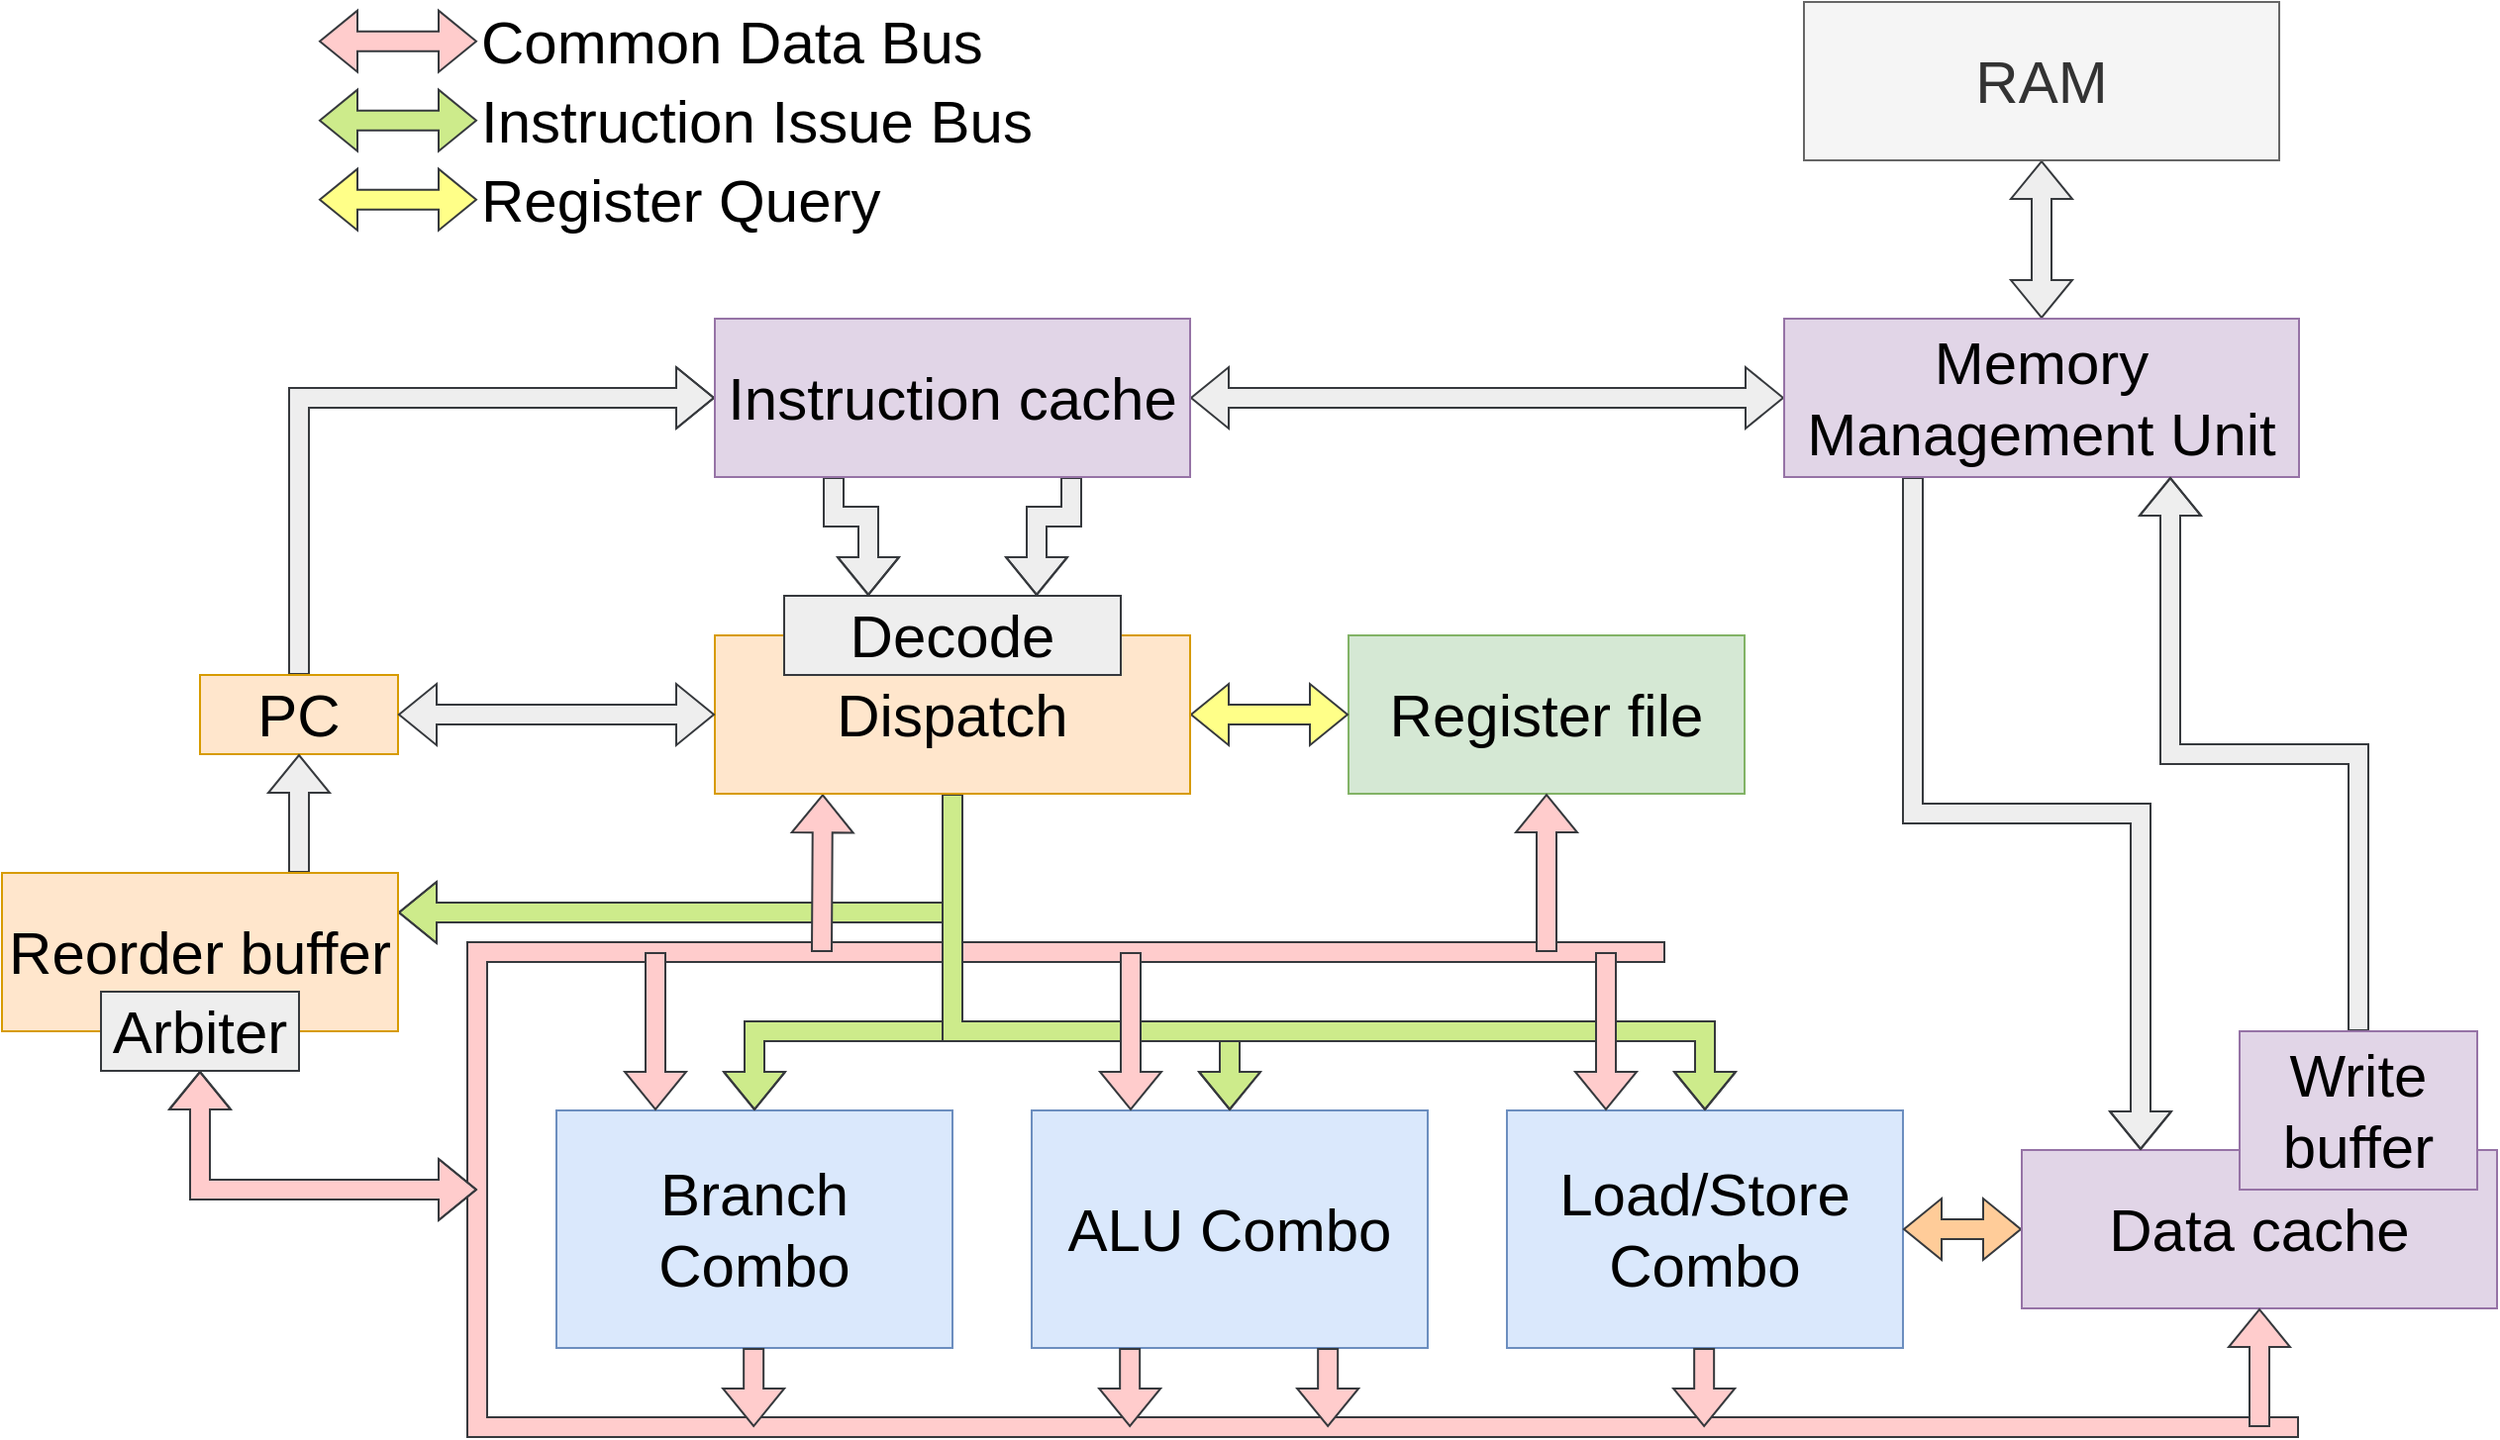 <mxfile version="20.8.10" type="device"><diagram name="Page-1" id="BTzOVjzYIIMB5K62f67U"><mxGraphModel dx="2066" dy="1179" grid="1" gridSize="10" guides="1" tooltips="1" connect="1" arrows="1" fold="1" page="1" pageScale="1" pageWidth="850" pageHeight="1100" math="0" shadow="0"><root><mxCell id="0"/><mxCell id="1" parent="0"/><mxCell id="xuS4ebwscEs7j9Bde-gz-84" style="edgeStyle=orthogonalEdgeStyle;shape=flexArrow;rounded=0;orthogonalLoop=1;jettySize=auto;html=1;exitX=0.5;exitY=1;exitDx=0;exitDy=0;entryX=1;entryY=0.25;entryDx=0;entryDy=0;fillColor=#cdeb8b;strokeColor=#36393d;" parent="1" source="xuS4ebwscEs7j9Bde-gz-7" target="xuS4ebwscEs7j9Bde-gz-21" edge="1"><mxGeometry relative="1" as="geometry"><Array as="points"><mxPoint x="520" y="460"/></Array></mxGeometry></mxCell><mxCell id="xuS4ebwscEs7j9Bde-gz-55" value="" style="shape=flexArrow;endArrow=none;startArrow=none;html=1;rounded=0;startFill=0;endFill=0;fillColor=#ffcccc;strokeColor=#36393d;" parent="1" edge="1"><mxGeometry width="100" height="100" relative="1" as="geometry"><mxPoint x="1200" y="720" as="sourcePoint"/><mxPoint x="880" y="480" as="targetPoint"/><Array as="points"><mxPoint x="280" y="720"/><mxPoint x="280" y="480"/></Array></mxGeometry></mxCell><mxCell id="xuS4ebwscEs7j9Bde-gz-20" style="edgeStyle=orthogonalEdgeStyle;shape=flexArrow;rounded=0;orthogonalLoop=1;jettySize=auto;html=1;exitX=0.5;exitY=0;exitDx=0;exitDy=0;entryX=0;entryY=0.5;entryDx=0;entryDy=0;fontSize=30;fillColor=#eeeeee;strokeColor=#36393d;" parent="1" source="xuS4ebwscEs7j9Bde-gz-1" target="xuS4ebwscEs7j9Bde-gz-17" edge="1"><mxGeometry relative="1" as="geometry"/></mxCell><mxCell id="xuS4ebwscEs7j9Bde-gz-1" value="&lt;font style=&quot;font-size: 30px;&quot;&gt;PC&lt;/font&gt;" style="rounded=0;whiteSpace=wrap;html=1;fillColor=#ffe6cc;strokeColor=#d79b00;fontSize=30;" parent="1" vertex="1"><mxGeometry x="140" y="340" width="100" height="40" as="geometry"/></mxCell><mxCell id="xuS4ebwscEs7j9Bde-gz-18" style="edgeStyle=orthogonalEdgeStyle;shape=flexArrow;rounded=0;orthogonalLoop=1;jettySize=auto;html=1;exitX=0.25;exitY=1;exitDx=0;exitDy=0;entryX=0.25;entryY=0;entryDx=0;entryDy=0;fontSize=30;fillColor=#eeeeee;strokeColor=#36393d;" parent="1" source="xuS4ebwscEs7j9Bde-gz-17" target="xuS4ebwscEs7j9Bde-gz-6" edge="1"><mxGeometry relative="1" as="geometry"><Array as="points"><mxPoint x="460" y="260"/><mxPoint x="478" y="260"/></Array></mxGeometry></mxCell><mxCell id="xuS4ebwscEs7j9Bde-gz-19" style="edgeStyle=orthogonalEdgeStyle;shape=flexArrow;rounded=0;orthogonalLoop=1;jettySize=auto;html=1;exitX=0.75;exitY=1;exitDx=0;exitDy=0;entryX=0.75;entryY=0;entryDx=0;entryDy=0;fontSize=30;fillColor=#eeeeee;strokeColor=#36393d;" parent="1" source="xuS4ebwscEs7j9Bde-gz-17" target="xuS4ebwscEs7j9Bde-gz-6" edge="1"><mxGeometry relative="1" as="geometry"><Array as="points"><mxPoint x="580" y="260"/><mxPoint x="563" y="260"/></Array></mxGeometry></mxCell><mxCell id="xuS4ebwscEs7j9Bde-gz-43" style="edgeStyle=orthogonalEdgeStyle;shape=flexArrow;rounded=0;orthogonalLoop=1;jettySize=auto;html=1;exitX=1;exitY=0.5;exitDx=0;exitDy=0;entryX=0;entryY=0.5;entryDx=0;entryDy=0;startArrow=block;fillColor=#eeeeee;strokeColor=#36393d;" parent="1" source="xuS4ebwscEs7j9Bde-gz-17" target="xuS4ebwscEs7j9Bde-gz-40" edge="1"><mxGeometry relative="1" as="geometry"/></mxCell><mxCell id="xuS4ebwscEs7j9Bde-gz-17" value="&lt;font style=&quot;font-size: 30px;&quot;&gt;Instruction cache&lt;/font&gt;" style="rounded=0;whiteSpace=wrap;html=1;fillColor=#e1d5e7;strokeColor=#9673a6;fontSize=30;" parent="1" vertex="1"><mxGeometry x="400" y="160" width="240" height="80" as="geometry"/></mxCell><mxCell id="xuS4ebwscEs7j9Bde-gz-22" style="edgeStyle=orthogonalEdgeStyle;shape=flexArrow;rounded=0;orthogonalLoop=1;jettySize=auto;html=1;exitX=0.75;exitY=0;exitDx=0;exitDy=0;entryX=0.5;entryY=1;entryDx=0;entryDy=0;fontSize=30;fillColor=#eeeeee;strokeColor=#36393d;" parent="1" source="xuS4ebwscEs7j9Bde-gz-21" target="xuS4ebwscEs7j9Bde-gz-1" edge="1"><mxGeometry relative="1" as="geometry"/></mxCell><mxCell id="xuS4ebwscEs7j9Bde-gz-57" style="edgeStyle=orthogonalEdgeStyle;shape=flexArrow;rounded=0;orthogonalLoop=1;jettySize=auto;html=1;exitX=0.5;exitY=1;exitDx=0;exitDy=0;startArrow=block;fillColor=#ffcccc;strokeColor=#36393d;" parent="1" source="xuS4ebwscEs7j9Bde-gz-70" edge="1"><mxGeometry relative="1" as="geometry"><mxPoint x="280" y="600" as="targetPoint"/><Array as="points"><mxPoint x="140" y="600"/></Array></mxGeometry></mxCell><mxCell id="xuS4ebwscEs7j9Bde-gz-21" value="&lt;font style=&quot;font-size: 30px;&quot;&gt;Reorder buffer&lt;/font&gt;" style="rounded=0;whiteSpace=wrap;html=1;fillColor=#ffe6cc;strokeColor=#d79b00;fontSize=30;" parent="1" vertex="1"><mxGeometry x="40" y="440" width="200" height="80" as="geometry"/></mxCell><mxCell id="xuS4ebwscEs7j9Bde-gz-23" value="&lt;font style=&quot;font-size: 30px;&quot;&gt;Register file&lt;/font&gt;" style="rounded=0;whiteSpace=wrap;html=1;fillColor=#d5e8d4;strokeColor=#82b366;fontSize=30;" parent="1" vertex="1"><mxGeometry x="720" y="320" width="200" height="80" as="geometry"/></mxCell><mxCell id="xuS4ebwscEs7j9Bde-gz-24" style="edgeStyle=orthogonalEdgeStyle;shape=flexArrow;rounded=0;orthogonalLoop=1;jettySize=auto;html=1;exitX=1;exitY=0.5;exitDx=0;exitDy=0;entryX=0;entryY=0.5;entryDx=0;entryDy=0;startArrow=block;fontSize=30;fillColor=#ffff88;strokeColor=#36393d;" parent="1" source="xuS4ebwscEs7j9Bde-gz-7" target="xuS4ebwscEs7j9Bde-gz-23" edge="1"><mxGeometry relative="1" as="geometry"/></mxCell><mxCell id="xuS4ebwscEs7j9Bde-gz-25" value="&lt;font style=&quot;font-size: 30px;&quot;&gt;Branch Combo&lt;/font&gt;" style="rounded=0;whiteSpace=wrap;html=1;fillColor=#dae8fc;strokeColor=#6c8ebf;fontSize=30;" parent="1" vertex="1"><mxGeometry x="320" y="560" width="200" height="120" as="geometry"/></mxCell><mxCell id="xuS4ebwscEs7j9Bde-gz-28" value="&lt;font style=&quot;font-size: 30px;&quot;&gt;ALU Combo&lt;/font&gt;" style="rounded=0;whiteSpace=wrap;html=1;fillColor=#dae8fc;strokeColor=#6c8ebf;fontSize=30;" parent="1" vertex="1"><mxGeometry x="560" y="560" width="200" height="120" as="geometry"/></mxCell><mxCell id="xuS4ebwscEs7j9Bde-gz-29" value="&lt;font style=&quot;font-size: 30px;&quot;&gt;Load/Store Combo&lt;/font&gt;" style="rounded=0;whiteSpace=wrap;html=1;fillColor=#dae8fc;strokeColor=#6c8ebf;fontSize=30;" parent="1" vertex="1"><mxGeometry x="800" y="560" width="200" height="120" as="geometry"/></mxCell><mxCell id="xuS4ebwscEs7j9Bde-gz-39" style="edgeStyle=orthogonalEdgeStyle;shape=flexArrow;rounded=0;orthogonalLoop=1;jettySize=auto;html=1;exitX=1;exitY=0.5;exitDx=0;exitDy=0;entryX=0;entryY=0.5;entryDx=0;entryDy=0;startArrow=block;fillColor=#ffcc99;strokeColor=#36393d;" parent="1" source="xuS4ebwscEs7j9Bde-gz-29" target="xuS4ebwscEs7j9Bde-gz-38" edge="1"><mxGeometry relative="1" as="geometry"><mxPoint x="980" y="720" as="sourcePoint"/></mxGeometry></mxCell><mxCell id="xuS4ebwscEs7j9Bde-gz-38" value="&lt;font style=&quot;font-size: 30px;&quot;&gt;Data cache&lt;/font&gt;" style="rounded=0;whiteSpace=wrap;html=1;fillColor=#e1d5e7;strokeColor=#9673a6;fontSize=30;" parent="1" vertex="1"><mxGeometry x="1060" y="580" width="240" height="80" as="geometry"/></mxCell><mxCell id="xuS4ebwscEs7j9Bde-gz-45" style="edgeStyle=orthogonalEdgeStyle;shape=flexArrow;rounded=0;orthogonalLoop=1;jettySize=auto;html=1;exitX=0.25;exitY=1;exitDx=0;exitDy=0;entryX=0.25;entryY=0;entryDx=0;entryDy=0;startArrow=none;startFill=0;fillColor=#eeeeee;strokeColor=#36393d;" parent="1" source="xuS4ebwscEs7j9Bde-gz-40" target="xuS4ebwscEs7j9Bde-gz-38" edge="1"><mxGeometry relative="1" as="geometry"/></mxCell><mxCell id="xuS4ebwscEs7j9Bde-gz-51" style="edgeStyle=orthogonalEdgeStyle;shape=flexArrow;rounded=0;orthogonalLoop=1;jettySize=auto;html=1;exitX=0.5;exitY=0;exitDx=0;exitDy=0;entryX=0.5;entryY=1;entryDx=0;entryDy=0;startArrow=block;fillColor=#eeeeee;strokeColor=#36393d;" parent="1" source="xuS4ebwscEs7j9Bde-gz-40" target="xuS4ebwscEs7j9Bde-gz-50" edge="1"><mxGeometry relative="1" as="geometry"/></mxCell><mxCell id="xuS4ebwscEs7j9Bde-gz-40" value="&lt;font style=&quot;font-size: 30px;&quot;&gt;Memory Management Unit&lt;/font&gt;" style="rounded=0;whiteSpace=wrap;html=1;fillColor=#e1d5e7;strokeColor=#9673a6;fontSize=30;" parent="1" vertex="1"><mxGeometry x="940" y="160" width="260" height="80" as="geometry"/></mxCell><mxCell id="xuS4ebwscEs7j9Bde-gz-47" style="edgeStyle=orthogonalEdgeStyle;shape=flexArrow;rounded=0;orthogonalLoop=1;jettySize=auto;html=1;exitX=0.5;exitY=0;exitDx=0;exitDy=0;entryX=0.75;entryY=1;entryDx=0;entryDy=0;fillColor=#eeeeee;strokeColor=#36393d;" parent="1" source="xuS4ebwscEs7j9Bde-gz-44" target="xuS4ebwscEs7j9Bde-gz-40" edge="1"><mxGeometry relative="1" as="geometry"/></mxCell><mxCell id="xuS4ebwscEs7j9Bde-gz-44" value="&lt;font style=&quot;font-size: 30px;&quot;&gt;Write buffer&lt;/font&gt;" style="rounded=0;whiteSpace=wrap;html=1;fillColor=#e1d5e7;strokeColor=#9673a6;fontSize=30;" parent="1" vertex="1"><mxGeometry x="1170" y="520" width="120" height="80" as="geometry"/></mxCell><mxCell id="xuS4ebwscEs7j9Bde-gz-50" value="&lt;font style=&quot;font-size: 30px;&quot;&gt;RAM&lt;/font&gt;" style="rounded=0;whiteSpace=wrap;html=1;fillColor=#f5f5f5;strokeColor=#666666;fontSize=30;fontColor=#333333;" parent="1" vertex="1"><mxGeometry x="950" width="240" height="80" as="geometry"/></mxCell><mxCell id="xuS4ebwscEs7j9Bde-gz-52" style="edgeStyle=orthogonalEdgeStyle;shape=flexArrow;rounded=0;orthogonalLoop=1;jettySize=auto;html=1;exitX=0.5;exitY=1;exitDx=0;exitDy=0;entryX=0.5;entryY=0;entryDx=0;entryDy=0;fillColor=#cdeb8b;strokeColor=#36393d;" parent="1" source="xuS4ebwscEs7j9Bde-gz-7" target="xuS4ebwscEs7j9Bde-gz-25" edge="1"><mxGeometry relative="1" as="geometry"><Array as="points"><mxPoint x="520" y="520"/><mxPoint x="420" y="520"/></Array></mxGeometry></mxCell><mxCell id="xuS4ebwscEs7j9Bde-gz-53" style="edgeStyle=orthogonalEdgeStyle;shape=flexArrow;rounded=0;orthogonalLoop=1;jettySize=auto;html=1;exitX=0.5;exitY=1;exitDx=0;exitDy=0;entryX=0.5;entryY=0;entryDx=0;entryDy=0;fillColor=#cdeb8b;strokeColor=#36393d;" parent="1" source="xuS4ebwscEs7j9Bde-gz-7" target="xuS4ebwscEs7j9Bde-gz-28" edge="1"><mxGeometry relative="1" as="geometry"><Array as="points"><mxPoint x="520" y="520"/><mxPoint x="660" y="520"/></Array></mxGeometry></mxCell><mxCell id="xuS4ebwscEs7j9Bde-gz-54" style="edgeStyle=orthogonalEdgeStyle;shape=flexArrow;rounded=0;orthogonalLoop=1;jettySize=auto;html=1;exitX=0.5;exitY=1;exitDx=0;exitDy=0;entryX=0.5;entryY=0;entryDx=0;entryDy=0;fillColor=#cdeb8b;strokeColor=#36393d;" parent="1" source="xuS4ebwscEs7j9Bde-gz-7" target="xuS4ebwscEs7j9Bde-gz-29" edge="1"><mxGeometry relative="1" as="geometry"><Array as="points"><mxPoint x="520" y="520"/><mxPoint x="900" y="520"/></Array></mxGeometry></mxCell><mxCell id="xuS4ebwscEs7j9Bde-gz-58" value="" style="shape=flexArrow;endArrow=block;startArrow=none;html=1;rounded=0;entryX=0.25;entryY=0;entryDx=0;entryDy=0;endFill=0;startFill=0;fillColor=#ffcccc;strokeColor=#36393d;" parent="1" target="xuS4ebwscEs7j9Bde-gz-25" edge="1"><mxGeometry width="100" height="100" relative="1" as="geometry"><mxPoint x="370" y="480" as="sourcePoint"/><mxPoint x="610" y="550" as="targetPoint"/></mxGeometry></mxCell><mxCell id="xuS4ebwscEs7j9Bde-gz-59" value="" style="shape=flexArrow;endArrow=block;startArrow=none;html=1;rounded=0;entryX=0.25;entryY=0;entryDx=0;entryDy=0;endFill=0;startFill=0;fillColor=#ffcccc;strokeColor=#36393d;" parent="1" target="xuS4ebwscEs7j9Bde-gz-28" edge="1"><mxGeometry width="100" height="100" relative="1" as="geometry"><mxPoint x="610" y="480" as="sourcePoint"/><mxPoint x="600" y="560" as="targetPoint"/></mxGeometry></mxCell><mxCell id="xuS4ebwscEs7j9Bde-gz-60" value="" style="shape=flexArrow;endArrow=block;startArrow=none;html=1;rounded=0;entryX=0.25;entryY=0;entryDx=0;entryDy=0;endFill=0;startFill=0;fillColor=#ffcccc;strokeColor=#36393d;" parent="1" target="xuS4ebwscEs7j9Bde-gz-29" edge="1"><mxGeometry width="100" height="100" relative="1" as="geometry"><mxPoint x="850" y="480" as="sourcePoint"/><mxPoint x="390" y="580" as="targetPoint"/></mxGeometry></mxCell><mxCell id="xuS4ebwscEs7j9Bde-gz-61" value="" style="shape=flexArrow;endArrow=block;startArrow=none;html=1;rounded=0;endFill=0;startFill=0;exitX=0.5;exitY=1;exitDx=0;exitDy=0;fillColor=#ffcccc;strokeColor=#36393d;" parent="1" edge="1"><mxGeometry width="100" height="100" relative="1" as="geometry"><mxPoint x="419.58" y="680" as="sourcePoint"/><mxPoint x="419.58" y="720" as="targetPoint"/></mxGeometry></mxCell><mxCell id="xuS4ebwscEs7j9Bde-gz-62" value="" style="shape=flexArrow;endArrow=block;startArrow=none;html=1;rounded=0;endFill=0;startFill=0;exitX=0.5;exitY=1;exitDx=0;exitDy=0;fillColor=#ffcccc;strokeColor=#36393d;" parent="1" edge="1"><mxGeometry width="100" height="100" relative="1" as="geometry"><mxPoint x="609.58" y="680" as="sourcePoint"/><mxPoint x="609.58" y="720" as="targetPoint"/></mxGeometry></mxCell><mxCell id="xuS4ebwscEs7j9Bde-gz-63" value="" style="shape=flexArrow;endArrow=block;startArrow=none;html=1;rounded=0;endFill=0;startFill=0;exitX=0.5;exitY=1;exitDx=0;exitDy=0;fillColor=#ffcccc;strokeColor=#36393d;" parent="1" edge="1"><mxGeometry width="100" height="100" relative="1" as="geometry"><mxPoint x="709.58" y="680" as="sourcePoint"/><mxPoint x="709.58" y="720" as="targetPoint"/></mxGeometry></mxCell><mxCell id="xuS4ebwscEs7j9Bde-gz-64" value="" style="shape=flexArrow;endArrow=block;startArrow=none;html=1;rounded=0;endFill=0;startFill=0;exitX=0.5;exitY=1;exitDx=0;exitDy=0;fillColor=#ffcccc;strokeColor=#36393d;" parent="1" edge="1"><mxGeometry width="100" height="100" relative="1" as="geometry"><mxPoint x="899.58" y="680" as="sourcePoint"/><mxPoint x="899.58" y="720" as="targetPoint"/></mxGeometry></mxCell><mxCell id="xuS4ebwscEs7j9Bde-gz-65" value="" style="shape=flexArrow;endArrow=block;startArrow=none;html=1;rounded=0;endFill=0;startFill=0;entryX=0.5;entryY=1;entryDx=0;entryDy=0;fillColor=#ffcccc;strokeColor=#36393d;" parent="1" target="xuS4ebwscEs7j9Bde-gz-38" edge="1"><mxGeometry width="100" height="100" relative="1" as="geometry"><mxPoint x="1180" y="720" as="sourcePoint"/><mxPoint x="480" y="740" as="targetPoint"/></mxGeometry></mxCell><mxCell id="xuS4ebwscEs7j9Bde-gz-66" value="" style="shape=flexArrow;endArrow=none;startArrow=block;html=1;rounded=0;endFill=0;startFill=0;exitX=0.5;exitY=1;exitDx=0;exitDy=0;fillColor=#ffcccc;strokeColor=#36393d;" parent="1" source="xuS4ebwscEs7j9Bde-gz-23" edge="1"><mxGeometry width="100" height="100" relative="1" as="geometry"><mxPoint x="470" y="810" as="sourcePoint"/><mxPoint x="820" y="480" as="targetPoint"/></mxGeometry></mxCell><mxCell id="xuS4ebwscEs7j9Bde-gz-67" value="" style="shape=flexArrow;endArrow=none;startArrow=block;html=1;rounded=0;endFill=0;startFill=0;exitX=0.227;exitY=1.002;exitDx=0;exitDy=0;fillColor=#ffcccc;strokeColor=#36393d;exitPerimeter=0;" parent="1" source="xuS4ebwscEs7j9Bde-gz-7" edge="1"><mxGeometry width="100" height="100" relative="1" as="geometry"><mxPoint x="460" y="440" as="sourcePoint"/><mxPoint x="454" y="480" as="targetPoint"/></mxGeometry></mxCell><mxCell id="xuS4ebwscEs7j9Bde-gz-70" value="&lt;font style=&quot;font-size: 30px;&quot;&gt;Arbiter&lt;/font&gt;" style="rounded=0;whiteSpace=wrap;html=1;fillColor=#eeeeee;strokeColor=#36393d;fontSize=30;" parent="1" vertex="1"><mxGeometry x="90" y="500" width="100" height="40" as="geometry"/></mxCell><mxCell id="xuS4ebwscEs7j9Bde-gz-72" value="" style="group" parent="1" vertex="1" connectable="0"><mxGeometry x="400" y="290" width="240" height="110" as="geometry"/></mxCell><mxCell id="xuS4ebwscEs7j9Bde-gz-7" value="&lt;font style=&quot;font-size: 30px;&quot;&gt;Dispatch&lt;/font&gt;" style="rounded=0;whiteSpace=wrap;html=1;fillColor=#ffe6cc;strokeColor=#d79b00;fontSize=30;" parent="xuS4ebwscEs7j9Bde-gz-72" vertex="1"><mxGeometry y="30" width="240" height="80" as="geometry"/></mxCell><mxCell id="xuS4ebwscEs7j9Bde-gz-6" value="&lt;font style=&quot;font-size: 30px;&quot;&gt;Decode&lt;/font&gt;" style="rounded=0;whiteSpace=wrap;html=1;fillColor=#eeeeee;strokeColor=#36393d;fontSize=30;" parent="xuS4ebwscEs7j9Bde-gz-72" vertex="1"><mxGeometry x="35" y="10" width="170" height="40" as="geometry"/></mxCell><mxCell id="xuS4ebwscEs7j9Bde-gz-16" style="edgeStyle=orthogonalEdgeStyle;shape=flexArrow;rounded=0;orthogonalLoop=1;jettySize=auto;html=1;exitX=1;exitY=0.5;exitDx=0;exitDy=0;entryX=0;entryY=0.5;entryDx=0;entryDy=0;fontSize=30;fillColor=#eeeeee;strokeColor=#36393d;startArrow=block;" parent="1" source="xuS4ebwscEs7j9Bde-gz-1" target="xuS4ebwscEs7j9Bde-gz-7" edge="1"><mxGeometry relative="1" as="geometry"/></mxCell><mxCell id="xuS4ebwscEs7j9Bde-gz-73" value="" style="shape=flexArrow;endArrow=block;startArrow=block;html=1;rounded=0;endFill=0;startFill=0;fillColor=#ffcccc;strokeColor=#36393d;" parent="1" edge="1"><mxGeometry width="100" height="100" relative="1" as="geometry"><mxPoint x="280" y="19.86" as="sourcePoint"/><mxPoint x="200" y="19.86" as="targetPoint"/></mxGeometry></mxCell><mxCell id="xuS4ebwscEs7j9Bde-gz-74" value="Common Data Bus" style="text;html=1;strokeColor=none;fillColor=none;align=left;verticalAlign=middle;whiteSpace=wrap;rounded=0;fontSize=30;" parent="1" vertex="1"><mxGeometry x="280" width="350" height="40" as="geometry"/></mxCell><mxCell id="xuS4ebwscEs7j9Bde-gz-75" value="" style="shape=flexArrow;endArrow=block;startArrow=block;html=1;rounded=0;endFill=0;startFill=0;fillColor=#cdeb8b;strokeColor=#36393d;" parent="1" edge="1"><mxGeometry width="100" height="100" relative="1" as="geometry"><mxPoint x="280" y="59.86" as="sourcePoint"/><mxPoint x="200" y="59.86" as="targetPoint"/></mxGeometry></mxCell><mxCell id="xuS4ebwscEs7j9Bde-gz-76" value="Instruction Issue Bus" style="text;html=1;strokeColor=none;fillColor=none;align=left;verticalAlign=middle;whiteSpace=wrap;rounded=0;fontSize=30;" parent="1" vertex="1"><mxGeometry x="280" y="40" width="350" height="40" as="geometry"/></mxCell><mxCell id="xuS4ebwscEs7j9Bde-gz-79" value="" style="shape=flexArrow;endArrow=block;startArrow=block;html=1;rounded=0;endFill=0;startFill=0;fillColor=#ffff88;strokeColor=#36393d;" parent="1" edge="1"><mxGeometry width="100" height="100" relative="1" as="geometry"><mxPoint x="280" y="99.86" as="sourcePoint"/><mxPoint x="200" y="99.86" as="targetPoint"/></mxGeometry></mxCell><mxCell id="xuS4ebwscEs7j9Bde-gz-80" value="Register Query" style="text;html=1;strokeColor=none;fillColor=none;align=left;verticalAlign=middle;whiteSpace=wrap;rounded=0;fontSize=30;" parent="1" vertex="1"><mxGeometry x="280" y="80" width="350" height="40" as="geometry"/></mxCell></root></mxGraphModel></diagram></mxfile>